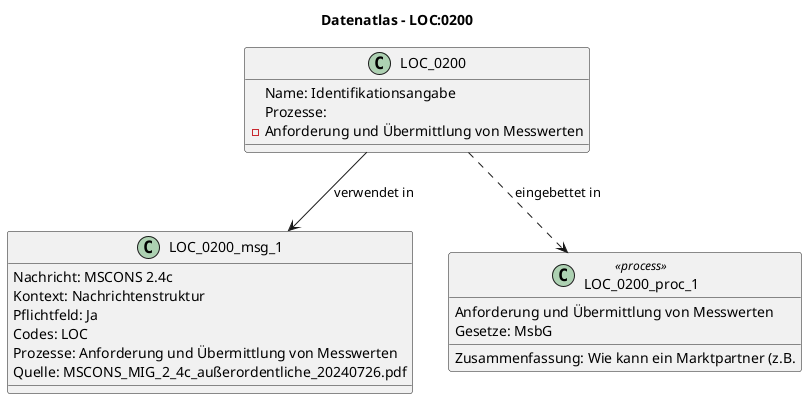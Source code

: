 @startuml
title Datenatlas – LOC:0200
class LOC_0200 {
  Name: Identifikationsangabe
  Prozesse:
    - Anforderung und Übermittlung von Messwerten
}
class LOC_0200_msg_1 {
  Nachricht: MSCONS 2.4c
  Kontext: Nachrichtenstruktur
  Pflichtfeld: Ja
  Codes: LOC
  Prozesse: Anforderung und Übermittlung von Messwerten
  Quelle: MSCONS_MIG_2_4c_außerordentliche_20240726.pdf
}
LOC_0200 --> LOC_0200_msg_1 : verwendet in
class LOC_0200_proc_1 <<process>> {
  Anforderung und Übermittlung von Messwerten
  Gesetze: MsbG
  Zusammenfassung: Wie kann ein Marktpartner (z.B.
}
LOC_0200 ..> LOC_0200_proc_1 : eingebettet in
@enduml